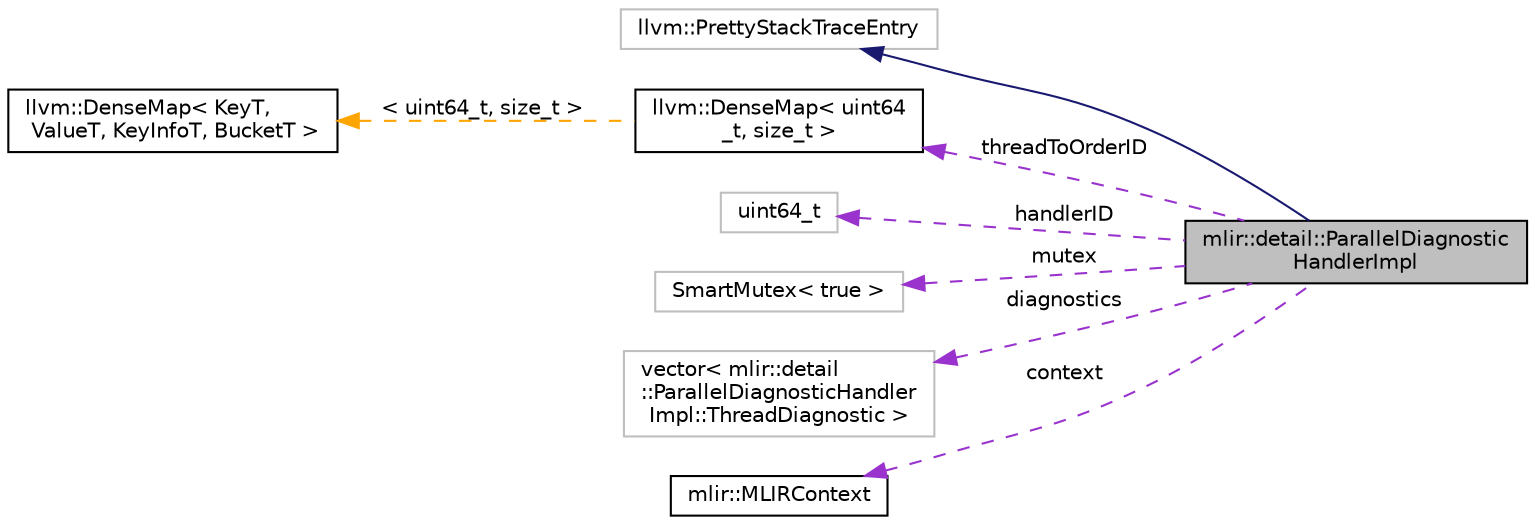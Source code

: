 digraph "mlir::detail::ParallelDiagnosticHandlerImpl"
{
  bgcolor="transparent";
  edge [fontname="Helvetica",fontsize="10",labelfontname="Helvetica",labelfontsize="10"];
  node [fontname="Helvetica",fontsize="10",shape=record];
  rankdir="LR";
  Node2 [label="mlir::detail::ParallelDiagnostic\lHandlerImpl",height=0.2,width=0.4,color="black", fillcolor="grey75", style="filled", fontcolor="black"];
  Node3 -> Node2 [dir="back",color="midnightblue",fontsize="10",style="solid",fontname="Helvetica"];
  Node3 [label="llvm::PrettyStackTraceEntry",height=0.2,width=0.4,color="grey75"];
  Node4 -> Node2 [dir="back",color="darkorchid3",fontsize="10",style="dashed",label=" threadToOrderID" ,fontname="Helvetica"];
  Node4 [label="llvm::DenseMap\< uint64\l_t, size_t \>",height=0.2,width=0.4,color="black",URL="$classllvm_1_1DenseMap.html"];
  Node5 -> Node4 [dir="back",color="orange",fontsize="10",style="dashed",label=" \< uint64_t, size_t \>" ,fontname="Helvetica"];
  Node5 [label="llvm::DenseMap\< KeyT,\l ValueT, KeyInfoT, BucketT \>",height=0.2,width=0.4,color="black",URL="$classllvm_1_1DenseMap.html"];
  Node6 -> Node2 [dir="back",color="darkorchid3",fontsize="10",style="dashed",label=" handlerID" ,fontname="Helvetica"];
  Node6 [label="uint64_t",height=0.2,width=0.4,color="grey75"];
  Node7 -> Node2 [dir="back",color="darkorchid3",fontsize="10",style="dashed",label=" mutex" ,fontname="Helvetica"];
  Node7 [label="SmartMutex\< true \>",height=0.2,width=0.4,color="grey75"];
  Node8 -> Node2 [dir="back",color="darkorchid3",fontsize="10",style="dashed",label=" diagnostics" ,fontname="Helvetica"];
  Node8 [label="vector\< mlir::detail\l::ParallelDiagnosticHandler\lImpl::ThreadDiagnostic \>",height=0.2,width=0.4,color="grey75"];
  Node9 -> Node2 [dir="back",color="darkorchid3",fontsize="10",style="dashed",label=" context" ,fontname="Helvetica"];
  Node9 [label="mlir::MLIRContext",height=0.2,width=0.4,color="black",URL="$classmlir_1_1MLIRContext.html",tooltip="MLIRContext is the top-level object for a collection of MLIR modules. "];
}
